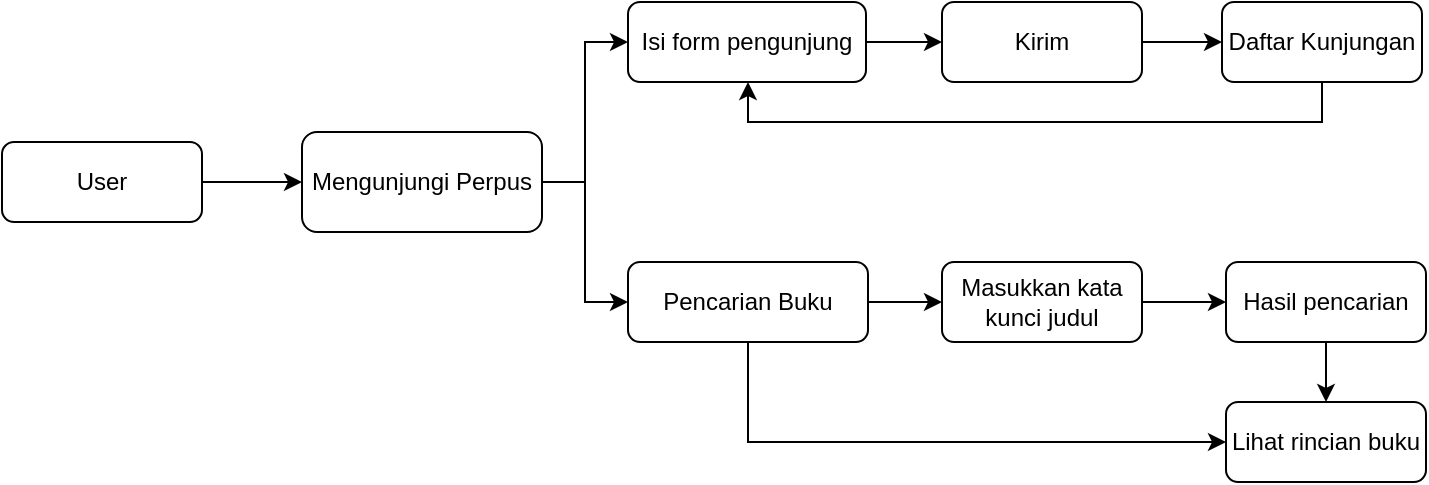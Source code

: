 <mxfile version="23.0.2" type="github">
  <diagram name="Page-1" id="2oZSOrPISX_83qrItdrH">
    <mxGraphModel dx="968" dy="401" grid="1" gridSize="10" guides="1" tooltips="1" connect="1" arrows="1" fold="1" page="1" pageScale="1" pageWidth="827" pageHeight="1169" math="0" shadow="0">
      <root>
        <mxCell id="0" />
        <mxCell id="1" parent="0" />
        <mxCell id="8hcqD9446oHf6cCnFzT0-20" style="edgeStyle=orthogonalEdgeStyle;rounded=0;orthogonalLoop=1;jettySize=auto;html=1;exitX=1;exitY=0.5;exitDx=0;exitDy=0;entryX=0;entryY=0.5;entryDx=0;entryDy=0;" edge="1" parent="1" source="8hcqD9446oHf6cCnFzT0-3" target="8hcqD9446oHf6cCnFzT0-4">
          <mxGeometry relative="1" as="geometry" />
        </mxCell>
        <mxCell id="8hcqD9446oHf6cCnFzT0-3" value="User" style="rounded=1;whiteSpace=wrap;html=1;" vertex="1" parent="1">
          <mxGeometry x="40" y="140" width="100" height="40" as="geometry" />
        </mxCell>
        <mxCell id="8hcqD9446oHf6cCnFzT0-32" style="edgeStyle=orthogonalEdgeStyle;rounded=0;orthogonalLoop=1;jettySize=auto;html=1;entryX=0;entryY=0.5;entryDx=0;entryDy=0;" edge="1" parent="1" source="8hcqD9446oHf6cCnFzT0-4" target="8hcqD9446oHf6cCnFzT0-5">
          <mxGeometry relative="1" as="geometry" />
        </mxCell>
        <mxCell id="8hcqD9446oHf6cCnFzT0-33" style="edgeStyle=orthogonalEdgeStyle;rounded=0;orthogonalLoop=1;jettySize=auto;html=1;entryX=0;entryY=0.5;entryDx=0;entryDy=0;" edge="1" parent="1" source="8hcqD9446oHf6cCnFzT0-4" target="8hcqD9446oHf6cCnFzT0-6">
          <mxGeometry relative="1" as="geometry" />
        </mxCell>
        <mxCell id="8hcqD9446oHf6cCnFzT0-4" value="Mengunjungi Perpus" style="rounded=1;whiteSpace=wrap;html=1;" vertex="1" parent="1">
          <mxGeometry x="190" y="135" width="120" height="50" as="geometry" />
        </mxCell>
        <mxCell id="8hcqD9446oHf6cCnFzT0-34" style="edgeStyle=orthogonalEdgeStyle;rounded=0;orthogonalLoop=1;jettySize=auto;html=1;entryX=0;entryY=0.5;entryDx=0;entryDy=0;" edge="1" parent="1" source="8hcqD9446oHf6cCnFzT0-5" target="8hcqD9446oHf6cCnFzT0-7">
          <mxGeometry relative="1" as="geometry" />
        </mxCell>
        <mxCell id="8hcqD9446oHf6cCnFzT0-5" value="Isi form pengunjung" style="rounded=1;whiteSpace=wrap;html=1;" vertex="1" parent="1">
          <mxGeometry x="353" y="70" width="119" height="40" as="geometry" />
        </mxCell>
        <mxCell id="8hcqD9446oHf6cCnFzT0-37" style="edgeStyle=orthogonalEdgeStyle;rounded=0;orthogonalLoop=1;jettySize=auto;html=1;entryX=0;entryY=0.5;entryDx=0;entryDy=0;" edge="1" parent="1" source="8hcqD9446oHf6cCnFzT0-6" target="8hcqD9446oHf6cCnFzT0-8">
          <mxGeometry relative="1" as="geometry" />
        </mxCell>
        <mxCell id="8hcqD9446oHf6cCnFzT0-41" style="edgeStyle=orthogonalEdgeStyle;rounded=0;orthogonalLoop=1;jettySize=auto;html=1;entryX=0;entryY=0.5;entryDx=0;entryDy=0;" edge="1" parent="1" source="8hcqD9446oHf6cCnFzT0-6" target="8hcqD9446oHf6cCnFzT0-11">
          <mxGeometry relative="1" as="geometry">
            <Array as="points">
              <mxPoint x="413" y="290" />
            </Array>
          </mxGeometry>
        </mxCell>
        <mxCell id="8hcqD9446oHf6cCnFzT0-6" value="Pencarian Buku" style="rounded=1;whiteSpace=wrap;html=1;" vertex="1" parent="1">
          <mxGeometry x="353" y="200" width="120" height="40" as="geometry" />
        </mxCell>
        <mxCell id="8hcqD9446oHf6cCnFzT0-35" style="edgeStyle=orthogonalEdgeStyle;rounded=0;orthogonalLoop=1;jettySize=auto;html=1;entryX=0;entryY=0.5;entryDx=0;entryDy=0;" edge="1" parent="1" source="8hcqD9446oHf6cCnFzT0-7" target="8hcqD9446oHf6cCnFzT0-9">
          <mxGeometry relative="1" as="geometry" />
        </mxCell>
        <mxCell id="8hcqD9446oHf6cCnFzT0-7" value="Kirim" style="rounded=1;whiteSpace=wrap;html=1;" vertex="1" parent="1">
          <mxGeometry x="510" y="70" width="100" height="40" as="geometry" />
        </mxCell>
        <mxCell id="8hcqD9446oHf6cCnFzT0-38" style="edgeStyle=orthogonalEdgeStyle;rounded=0;orthogonalLoop=1;jettySize=auto;html=1;" edge="1" parent="1" source="8hcqD9446oHf6cCnFzT0-8" target="8hcqD9446oHf6cCnFzT0-10">
          <mxGeometry relative="1" as="geometry" />
        </mxCell>
        <mxCell id="8hcqD9446oHf6cCnFzT0-8" value="Masukkan kata kunci judul" style="rounded=1;whiteSpace=wrap;html=1;" vertex="1" parent="1">
          <mxGeometry x="510" y="200" width="100" height="40" as="geometry" />
        </mxCell>
        <mxCell id="8hcqD9446oHf6cCnFzT0-36" style="edgeStyle=orthogonalEdgeStyle;rounded=0;orthogonalLoop=1;jettySize=auto;html=1;" edge="1" parent="1" source="8hcqD9446oHf6cCnFzT0-9" target="8hcqD9446oHf6cCnFzT0-5">
          <mxGeometry relative="1" as="geometry">
            <Array as="points">
              <mxPoint x="700" y="130" />
              <mxPoint x="413" y="130" />
            </Array>
          </mxGeometry>
        </mxCell>
        <mxCell id="8hcqD9446oHf6cCnFzT0-9" value="Daftar Kunjungan" style="rounded=1;whiteSpace=wrap;html=1;" vertex="1" parent="1">
          <mxGeometry x="650" y="70" width="100" height="40" as="geometry" />
        </mxCell>
        <mxCell id="8hcqD9446oHf6cCnFzT0-39" style="edgeStyle=orthogonalEdgeStyle;rounded=0;orthogonalLoop=1;jettySize=auto;html=1;" edge="1" parent="1" source="8hcqD9446oHf6cCnFzT0-10" target="8hcqD9446oHf6cCnFzT0-11">
          <mxGeometry relative="1" as="geometry" />
        </mxCell>
        <mxCell id="8hcqD9446oHf6cCnFzT0-10" value="Hasil pencarian" style="rounded=1;whiteSpace=wrap;html=1;" vertex="1" parent="1">
          <mxGeometry x="652" y="200" width="100" height="40" as="geometry" />
        </mxCell>
        <mxCell id="8hcqD9446oHf6cCnFzT0-11" value="Lihat rincian buku" style="rounded=1;whiteSpace=wrap;html=1;" vertex="1" parent="1">
          <mxGeometry x="652" y="270" width="100" height="40" as="geometry" />
        </mxCell>
      </root>
    </mxGraphModel>
  </diagram>
</mxfile>
